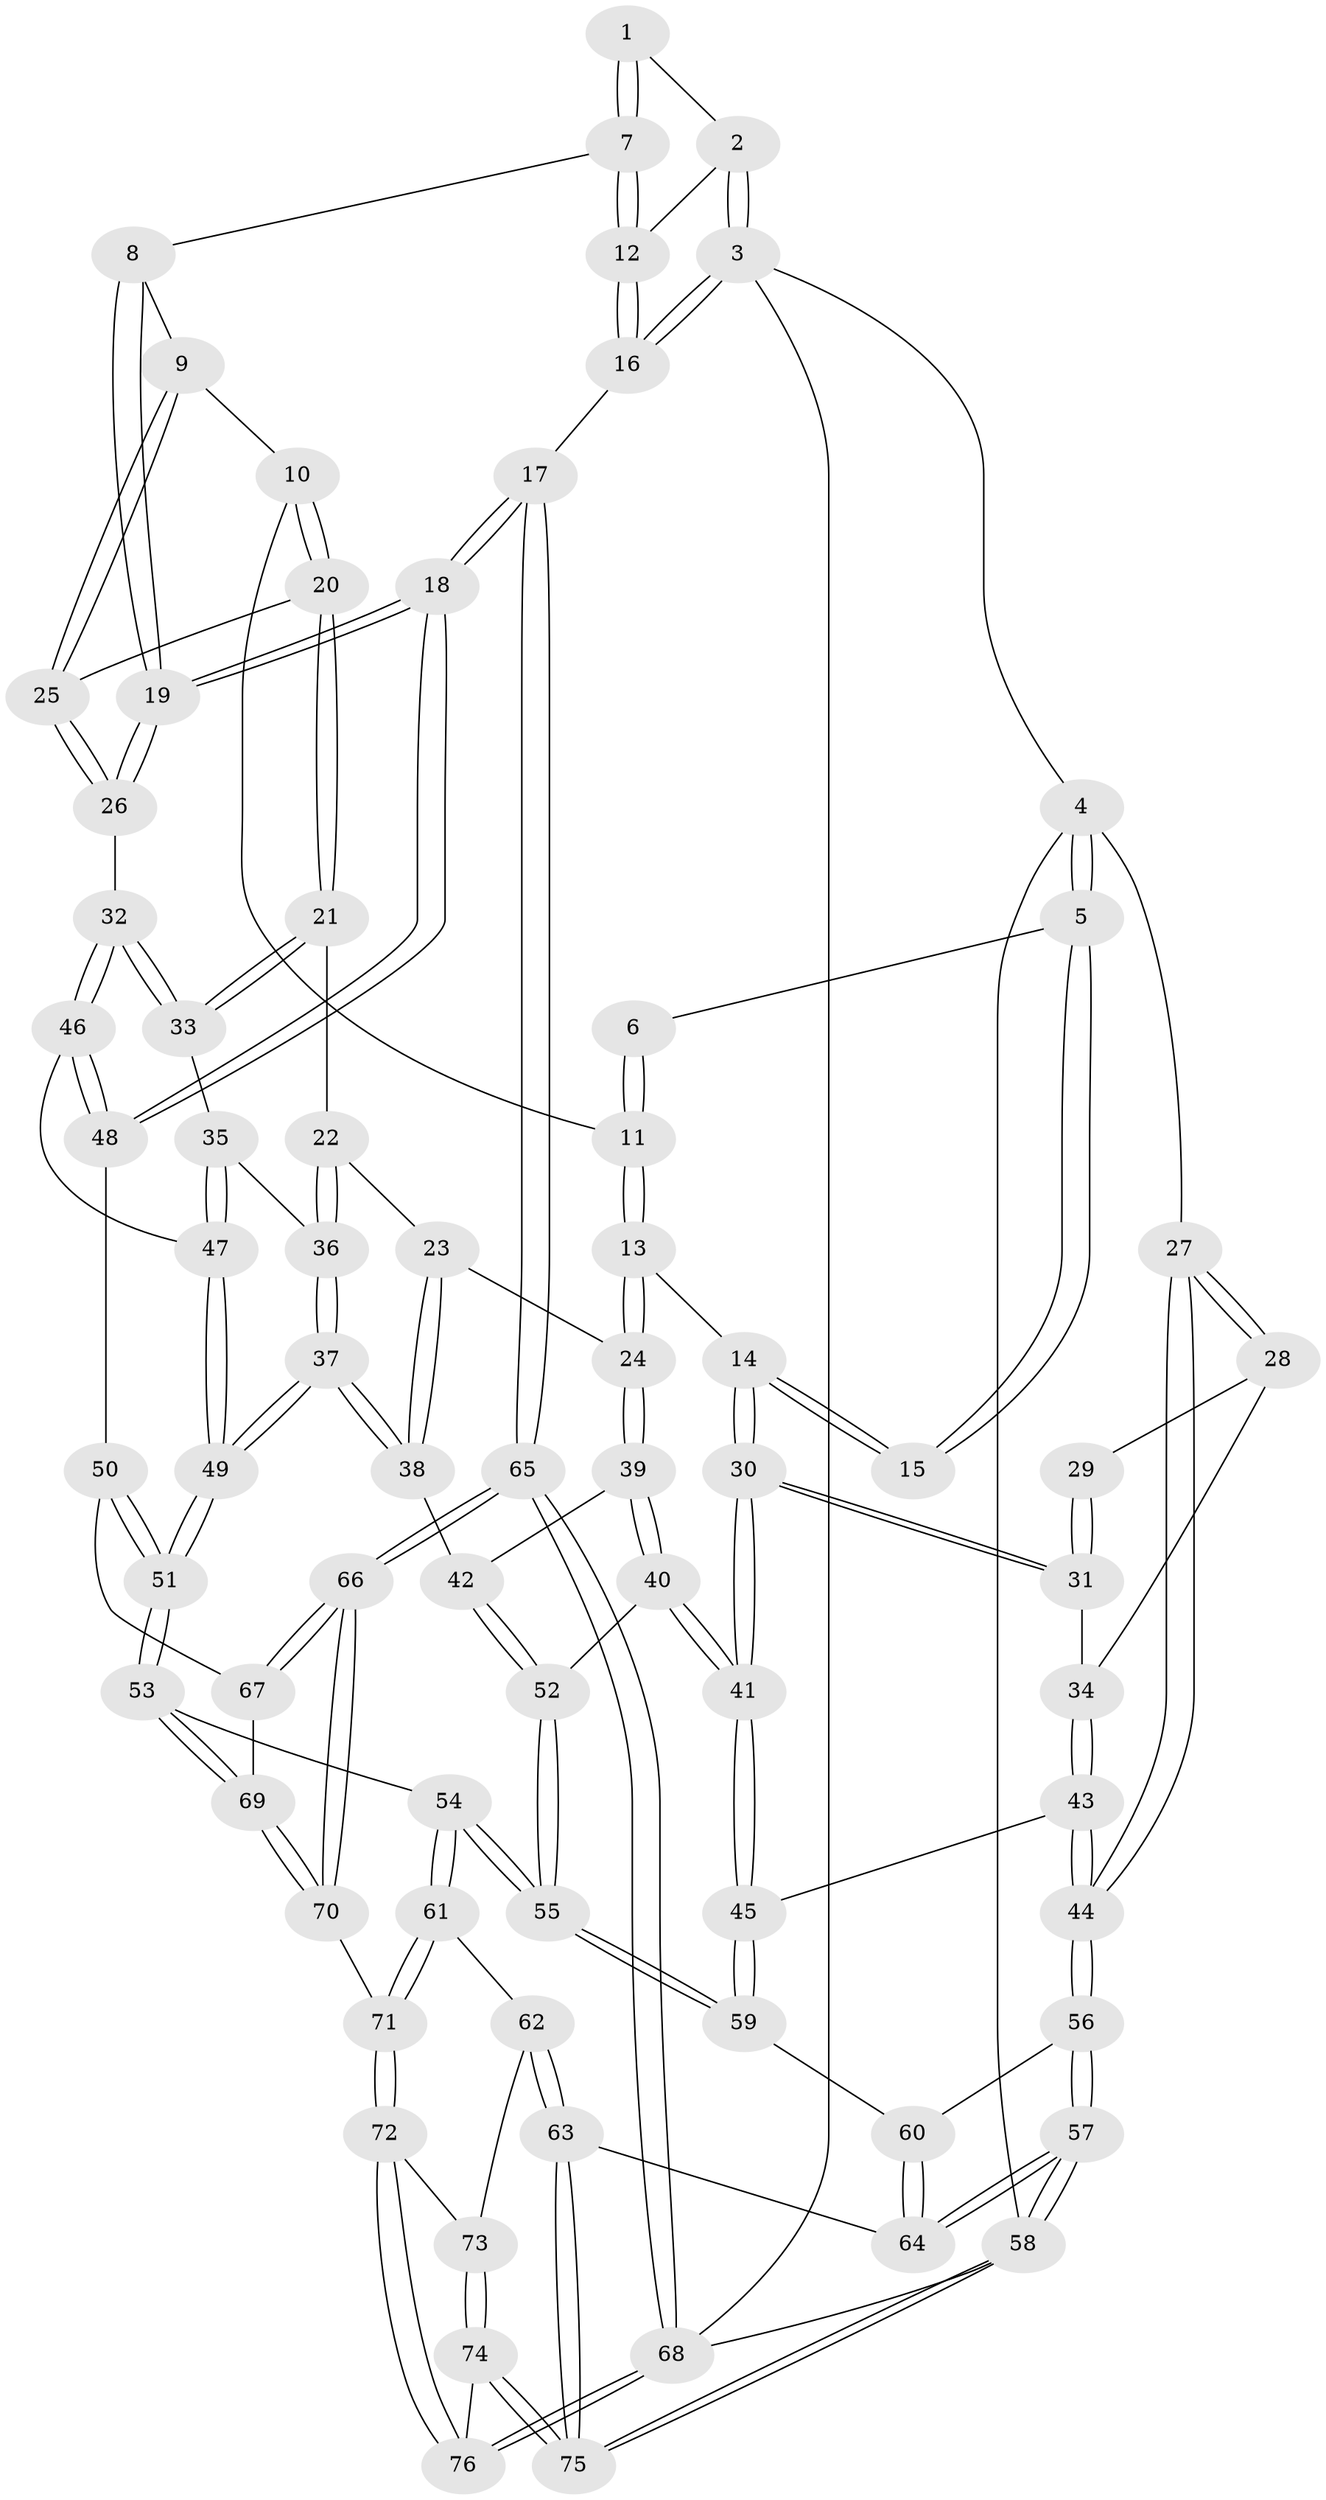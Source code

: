 // coarse degree distribution, {3: 0.09433962264150944, 5: 0.5660377358490566, 4: 0.18867924528301888, 7: 0.03773584905660377, 6: 0.09433962264150944, 9: 0.018867924528301886}
// Generated by graph-tools (version 1.1) at 2025/04/03/04/25 22:04:43]
// undirected, 76 vertices, 187 edges
graph export_dot {
graph [start="1"]
  node [color=gray90,style=filled];
  1 [pos="+0.7459148951066235+0"];
  2 [pos="+0.7889633624046302+0"];
  3 [pos="+1+0"];
  4 [pos="+0+0"];
  5 [pos="+0.0430348720621033+0"];
  6 [pos="+0.41780230490321785+0"];
  7 [pos="+0.724006273181441+0.004394936599662212"];
  8 [pos="+0.7169709047929258+0.02600816123479729"];
  9 [pos="+0.6760726379229012+0.09648386397854085"];
  10 [pos="+0.4406470297740645+0.10601097482886694"];
  11 [pos="+0.42076934942527594+0.10177574346963389"];
  12 [pos="+0.9897759787830779+0.23208751692096594"];
  13 [pos="+0.34490801473418475+0.23209943455912427"];
  14 [pos="+0.275916863949132+0.23316632727735404"];
  15 [pos="+0.1658078279672475+0.13650458908546606"];
  16 [pos="+1+0.37778214130614934"];
  17 [pos="+1+0.4013921458924866"];
  18 [pos="+1+0.40793733644822494"];
  19 [pos="+0.9054658905847077+0.34760616610955436"];
  20 [pos="+0.5987459013103764+0.21353244827042475"];
  21 [pos="+0.5646193321021841+0.2632931817765989"];
  22 [pos="+0.4573942235612442+0.2809434527178036"];
  23 [pos="+0.4394716517595574+0.2779537818614005"];
  24 [pos="+0.3732346168973515+0.25816269450239443"];
  25 [pos="+0.6588332169607124+0.16373895442525027"];
  26 [pos="+0.7654271731433226+0.3115464624631164"];
  27 [pos="+0+0.23412319093400452"];
  28 [pos="+0.00848503282255715+0.2480730040167153"];
  29 [pos="+0.09950885687215294+0.18717380600070446"];
  30 [pos="+0.19980921905164487+0.3628163655357103"];
  31 [pos="+0.11225753749502645+0.35130651279222724"];
  32 [pos="+0.6779466567532711+0.3549950302123153"];
  33 [pos="+0.6132363783940566+0.34717955049286137"];
  34 [pos="+0.07121025294123684+0.34971510024174135"];
  35 [pos="+0.6089332461903578+0.3545578541415425"];
  36 [pos="+0.5419492137421035+0.4391246253963617"];
  37 [pos="+0.5267273914251264+0.5044960599459974"];
  38 [pos="+0.48098368615190207+0.5000823036964198"];
  39 [pos="+0.38014246860218687+0.4391740669888955"];
  40 [pos="+0.24852467617348226+0.4992942776242376"];
  41 [pos="+0.21053730511957675+0.5044980110920715"];
  42 [pos="+0.47123564366495874+0.5004357958508913"];
  43 [pos="+0.00983496588671979+0.43478431173075516"];
  44 [pos="+0+0.5214019297649961"];
  45 [pos="+0.20561551866283154+0.5117754129505847"];
  46 [pos="+0.6864750912755251+0.48634094627728885"];
  47 [pos="+0.6630034290217965+0.5019896511463475"];
  48 [pos="+0.9436191349218578+0.4637489927857325"];
  49 [pos="+0.5905196418454649+0.5634989864797847"];
  50 [pos="+0.8294911167356577+0.6049076890673669"];
  51 [pos="+0.60405960407941+0.6334349678917901"];
  52 [pos="+0.39978483530801934+0.571742675302162"];
  53 [pos="+0.5794956350493098+0.7351766108987611"];
  54 [pos="+0.38919627007043994+0.7513156842461236"];
  55 [pos="+0.37563542175754416+0.6697962878629781"];
  56 [pos="+0+0.5413986054610491"];
  57 [pos="+0+0.798473892668921"];
  58 [pos="+0+1"];
  59 [pos="+0.2055267540196773+0.5121176459852715"];
  60 [pos="+0.1819338844636754+0.5523939103580889"];
  61 [pos="+0.37110802287960276+0.7657553968978005"];
  62 [pos="+0.308799689681369+0.8110546480253293"];
  63 [pos="+0.18585986090721188+0.8100288334972351"];
  64 [pos="+0.13607940258076665+0.7797337461929585"];
  65 [pos="+1+1"];
  66 [pos="+0.9841745218807854+0.934777329690372"];
  67 [pos="+0.8240875075334069+0.6921269806500584"];
  68 [pos="+1+1"];
  69 [pos="+0.6232131621456679+0.7935860271616796"];
  70 [pos="+0.6289918870234781+0.808427395537778"];
  71 [pos="+0.5752158804064563+1"];
  72 [pos="+0.5552471808438552+1"];
  73 [pos="+0.3217239954141578+0.8369177216935639"];
  74 [pos="+0.3122135795658212+1"];
  75 [pos="+0.16038774513652346+1"];
  76 [pos="+0.5605845035386526+1"];
  1 -- 2;
  1 -- 7;
  1 -- 7;
  2 -- 3;
  2 -- 3;
  2 -- 12;
  3 -- 4;
  3 -- 16;
  3 -- 16;
  3 -- 68;
  4 -- 5;
  4 -- 5;
  4 -- 27;
  4 -- 58;
  5 -- 6;
  5 -- 15;
  5 -- 15;
  6 -- 11;
  6 -- 11;
  7 -- 8;
  7 -- 12;
  7 -- 12;
  8 -- 9;
  8 -- 19;
  8 -- 19;
  9 -- 10;
  9 -- 25;
  9 -- 25;
  10 -- 11;
  10 -- 20;
  10 -- 20;
  11 -- 13;
  11 -- 13;
  12 -- 16;
  12 -- 16;
  13 -- 14;
  13 -- 24;
  13 -- 24;
  14 -- 15;
  14 -- 15;
  14 -- 30;
  14 -- 30;
  16 -- 17;
  17 -- 18;
  17 -- 18;
  17 -- 65;
  17 -- 65;
  18 -- 19;
  18 -- 19;
  18 -- 48;
  18 -- 48;
  19 -- 26;
  19 -- 26;
  20 -- 21;
  20 -- 21;
  20 -- 25;
  21 -- 22;
  21 -- 33;
  21 -- 33;
  22 -- 23;
  22 -- 36;
  22 -- 36;
  23 -- 24;
  23 -- 38;
  23 -- 38;
  24 -- 39;
  24 -- 39;
  25 -- 26;
  25 -- 26;
  26 -- 32;
  27 -- 28;
  27 -- 28;
  27 -- 44;
  27 -- 44;
  28 -- 29;
  28 -- 34;
  29 -- 31;
  29 -- 31;
  30 -- 31;
  30 -- 31;
  30 -- 41;
  30 -- 41;
  31 -- 34;
  32 -- 33;
  32 -- 33;
  32 -- 46;
  32 -- 46;
  33 -- 35;
  34 -- 43;
  34 -- 43;
  35 -- 36;
  35 -- 47;
  35 -- 47;
  36 -- 37;
  36 -- 37;
  37 -- 38;
  37 -- 38;
  37 -- 49;
  37 -- 49;
  38 -- 42;
  39 -- 40;
  39 -- 40;
  39 -- 42;
  40 -- 41;
  40 -- 41;
  40 -- 52;
  41 -- 45;
  41 -- 45;
  42 -- 52;
  42 -- 52;
  43 -- 44;
  43 -- 44;
  43 -- 45;
  44 -- 56;
  44 -- 56;
  45 -- 59;
  45 -- 59;
  46 -- 47;
  46 -- 48;
  46 -- 48;
  47 -- 49;
  47 -- 49;
  48 -- 50;
  49 -- 51;
  49 -- 51;
  50 -- 51;
  50 -- 51;
  50 -- 67;
  51 -- 53;
  51 -- 53;
  52 -- 55;
  52 -- 55;
  53 -- 54;
  53 -- 69;
  53 -- 69;
  54 -- 55;
  54 -- 55;
  54 -- 61;
  54 -- 61;
  55 -- 59;
  55 -- 59;
  56 -- 57;
  56 -- 57;
  56 -- 60;
  57 -- 58;
  57 -- 58;
  57 -- 64;
  57 -- 64;
  58 -- 75;
  58 -- 75;
  58 -- 68;
  59 -- 60;
  60 -- 64;
  60 -- 64;
  61 -- 62;
  61 -- 71;
  61 -- 71;
  62 -- 63;
  62 -- 63;
  62 -- 73;
  63 -- 64;
  63 -- 75;
  63 -- 75;
  65 -- 66;
  65 -- 66;
  65 -- 68;
  65 -- 68;
  66 -- 67;
  66 -- 67;
  66 -- 70;
  66 -- 70;
  67 -- 69;
  68 -- 76;
  68 -- 76;
  69 -- 70;
  69 -- 70;
  70 -- 71;
  71 -- 72;
  71 -- 72;
  72 -- 73;
  72 -- 76;
  72 -- 76;
  73 -- 74;
  73 -- 74;
  74 -- 75;
  74 -- 75;
  74 -- 76;
}
